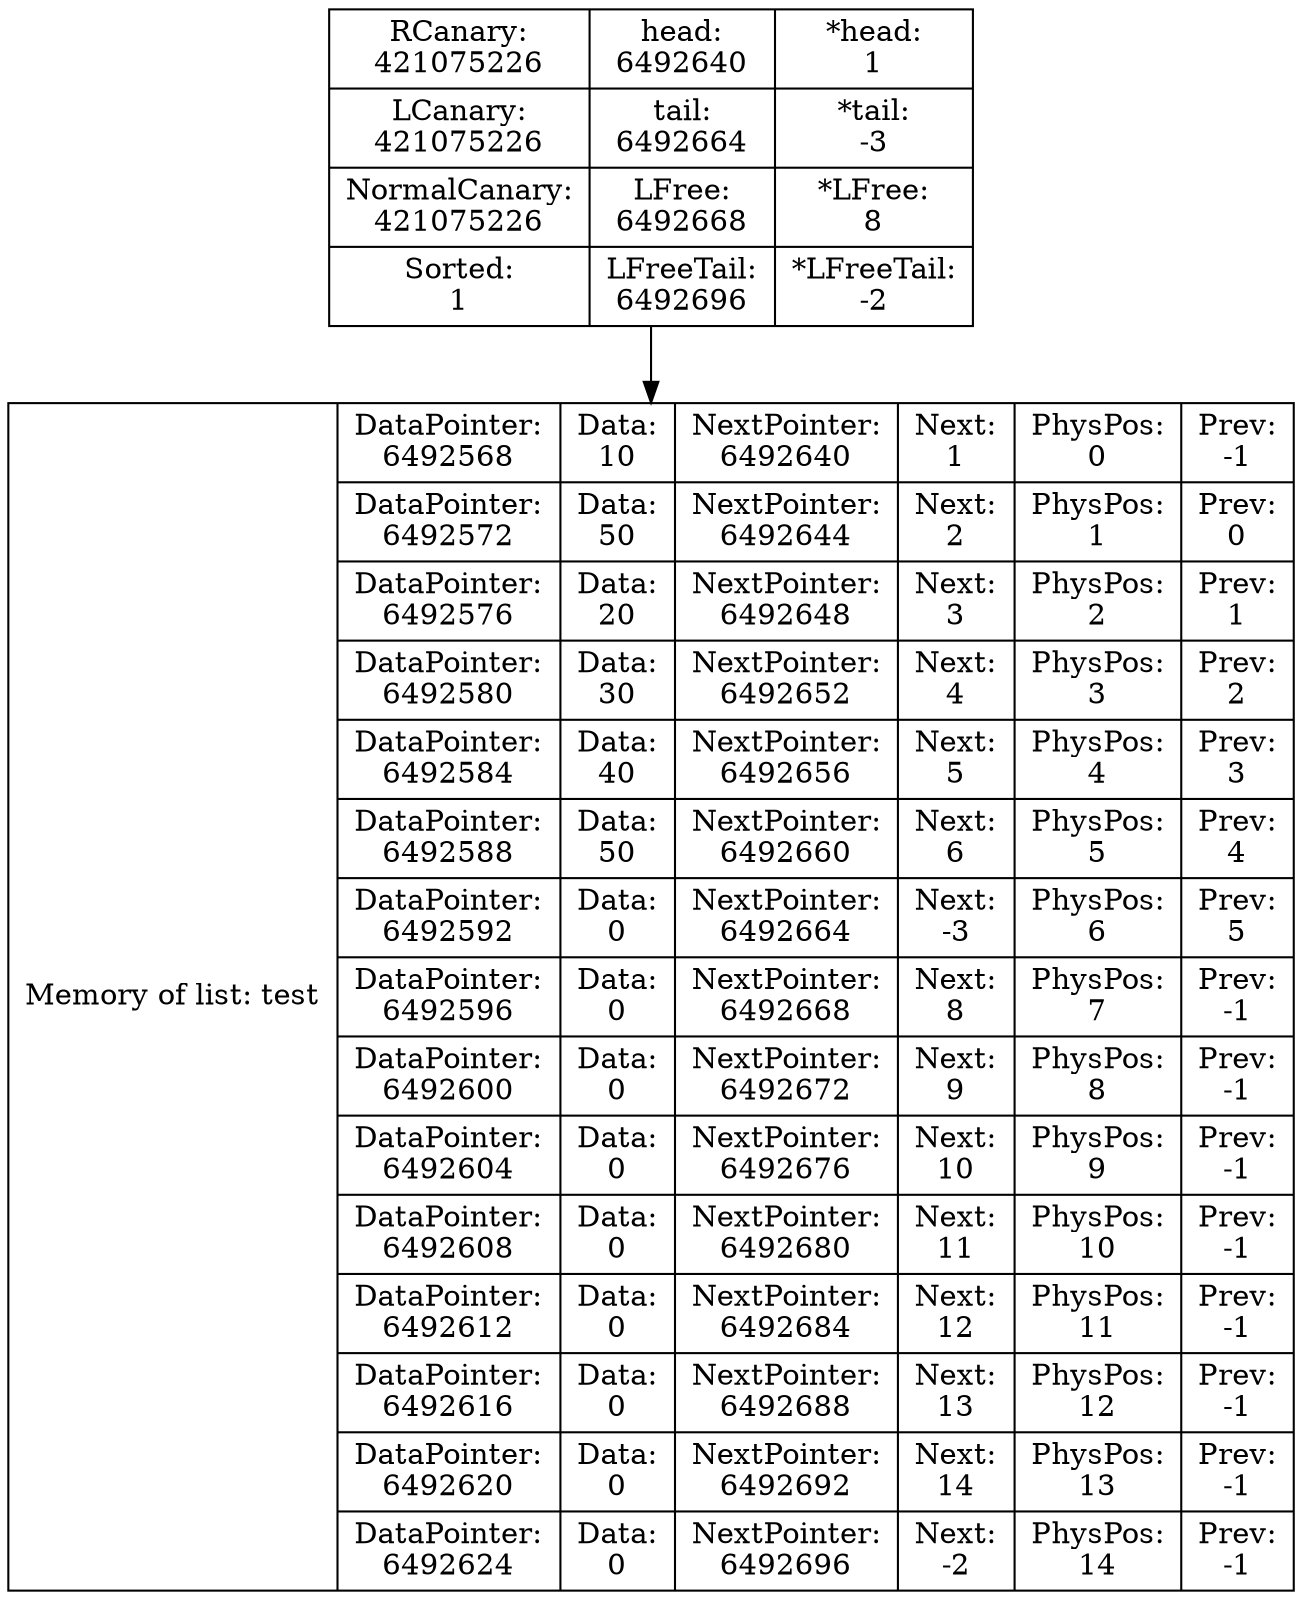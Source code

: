 digraph G{
    data [shape=record,label="    {Memory of list: test} | {{DataPointer:\n6492568 | Data:\n10 | NextPointer:\n6492640 | Next:\n1 | PhysPos:\n0 | Prev:\n-1}
    | {DataPointer:\n6492572 | Data:\n50 | NextPointer:\n6492644 | Next:\n2 | PhysPos:\n1 | Prev:\n0}
    | {DataPointer:\n6492576 | Data:\n20 | NextPointer:\n6492648 | Next:\n3 | PhysPos:\n2 | Prev:\n1}
    | {DataPointer:\n6492580 | Data:\n30 | NextPointer:\n6492652 | Next:\n4 | PhysPos:\n3 | Prev:\n2}
    | {DataPointer:\n6492584 | Data:\n40 | NextPointer:\n6492656 | Next:\n5 | PhysPos:\n4 | Prev:\n3}
    | {DataPointer:\n6492588 | Data:\n50 | NextPointer:\n6492660 | Next:\n6 | PhysPos:\n5 | Prev:\n4}
    | {DataPointer:\n6492592 | Data:\n0 | NextPointer:\n6492664 | Next:\n-3 | PhysPos:\n6 | Prev:\n5}
    | {DataPointer:\n6492596 | Data:\n0 | NextPointer:\n6492668 | Next:\n8 | PhysPos:\n7 | Prev:\n-1}
    | {DataPointer:\n6492600 | Data:\n0 | NextPointer:\n6492672 | Next:\n9 | PhysPos:\n8 | Prev:\n-1}
    | {DataPointer:\n6492604 | Data:\n0 | NextPointer:\n6492676 | Next:\n10 | PhysPos:\n9 | Prev:\n-1}
    | {DataPointer:\n6492608 | Data:\n0 | NextPointer:\n6492680 | Next:\n11 | PhysPos:\n10 | Prev:\n-1}
    | {DataPointer:\n6492612 | Data:\n0 | NextPointer:\n6492684 | Next:\n12 | PhysPos:\n11 | Prev:\n-1}
    | {DataPointer:\n6492616 | Data:\n0 | NextPointer:\n6492688 | Next:\n13 | PhysPos:\n12 | Prev:\n-1}
    | {DataPointer:\n6492620 | Data:\n0 | NextPointer:\n6492692 | Next:\n14 | PhysPos:\n13 | Prev:\n-1}
    | {DataPointer:\n6492624 | Data:\n0 | NextPointer:\n6492696 | Next:\n-2 | PhysPos:\n14 | Prev:\n-1}
}"];
     Shild [shape=record,label="{ RCanary:\n421075226 | LCanary:\n421075226  | NormalCanary:\n421075226 | Sorted:\n1 } | { head:\n6492640 | tail:\n6492664 | LFree:\n6492668 | LFreeTail:\n6492696} | { *head:\n1 | *tail:\n-3 | *LFree:\n8 | *LFreeTail:\n-2}"];
     Shild->data
}
